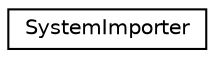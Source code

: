 digraph "Graphical Class Hierarchy"
{
 // LATEX_PDF_SIZE
  edge [fontname="Helvetica",fontsize="10",labelfontname="Helvetica",labelfontsize="10"];
  node [fontname="Helvetica",fontsize="10",shape=record];
  rankdir="LR";
  Node0 [label="SystemImporter",height=0.2,width=0.4,color="black", fillcolor="white", style="filled",URL="$class_system_importer.html",tooltip=" "];
}
